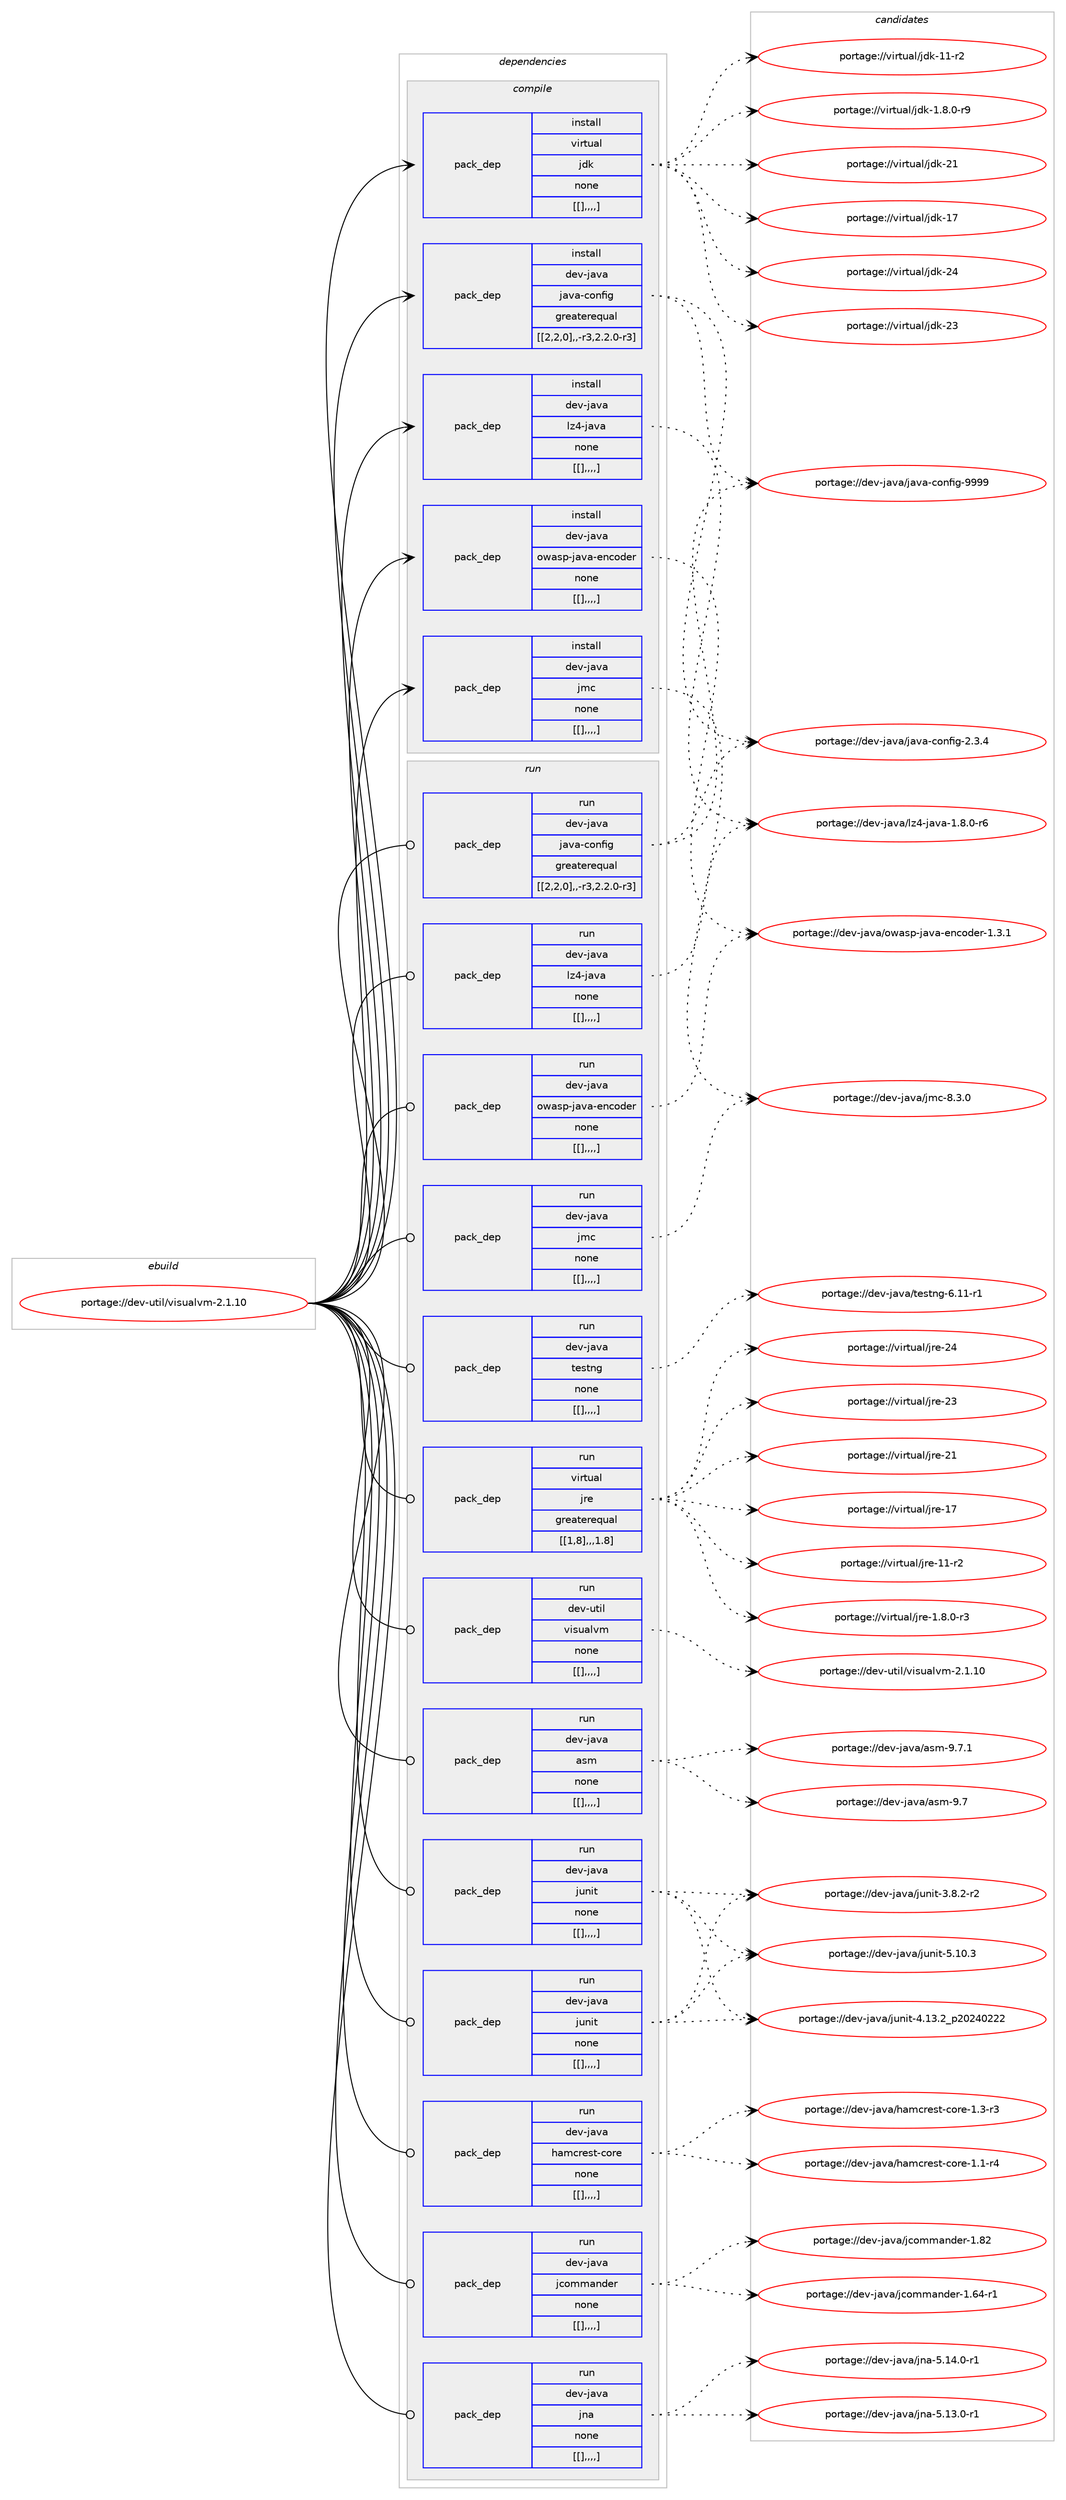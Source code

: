 digraph prolog {

# *************
# Graph options
# *************

newrank=true;
concentrate=true;
compound=true;
graph [rankdir=LR,fontname=Helvetica,fontsize=10,ranksep=1.5];#, ranksep=2.5, nodesep=0.2];
edge  [arrowhead=vee];
node  [fontname=Helvetica,fontsize=10];

# **********
# The ebuild
# **********

subgraph cluster_leftcol {
color=gray;
label=<<i>ebuild</i>>;
id [label="portage://dev-util/visualvm-2.1.10", color=red, width=4, href="../dev-util/visualvm-2.1.10.svg"];
}

# ****************
# The dependencies
# ****************

subgraph cluster_midcol {
color=gray;
label=<<i>dependencies</i>>;
subgraph cluster_compile {
fillcolor="#eeeeee";
style=filled;
label=<<i>compile</i>>;
subgraph pack164179 {
dependency232472 [label=<<TABLE BORDER="0" CELLBORDER="1" CELLSPACING="0" CELLPADDING="4" WIDTH="220"><TR><TD ROWSPAN="6" CELLPADDING="30">pack_dep</TD></TR><TR><TD WIDTH="110">install</TD></TR><TR><TD>dev-java</TD></TR><TR><TD>java-config</TD></TR><TR><TD>greaterequal</TD></TR><TR><TD>[[2,2,0],,-r3,2.2.0-r3]</TD></TR></TABLE>>, shape=none, color=blue];
}
id:e -> dependency232472:w [weight=20,style="solid",arrowhead="vee"];
subgraph pack164252 {
dependency232517 [label=<<TABLE BORDER="0" CELLBORDER="1" CELLSPACING="0" CELLPADDING="4" WIDTH="220"><TR><TD ROWSPAN="6" CELLPADDING="30">pack_dep</TD></TR><TR><TD WIDTH="110">install</TD></TR><TR><TD>dev-java</TD></TR><TR><TD>jmc</TD></TR><TR><TD>none</TD></TR><TR><TD>[[],,,,]</TD></TR></TABLE>>, shape=none, color=blue];
}
id:e -> dependency232517:w [weight=20,style="solid",arrowhead="vee"];
subgraph pack164267 {
dependency232529 [label=<<TABLE BORDER="0" CELLBORDER="1" CELLSPACING="0" CELLPADDING="4" WIDTH="220"><TR><TD ROWSPAN="6" CELLPADDING="30">pack_dep</TD></TR><TR><TD WIDTH="110">install</TD></TR><TR><TD>dev-java</TD></TR><TR><TD>lz4-java</TD></TR><TR><TD>none</TD></TR><TR><TD>[[],,,,]</TD></TR></TABLE>>, shape=none, color=blue];
}
id:e -> dependency232529:w [weight=20,style="solid",arrowhead="vee"];
subgraph pack164280 {
dependency232534 [label=<<TABLE BORDER="0" CELLBORDER="1" CELLSPACING="0" CELLPADDING="4" WIDTH="220"><TR><TD ROWSPAN="6" CELLPADDING="30">pack_dep</TD></TR><TR><TD WIDTH="110">install</TD></TR><TR><TD>dev-java</TD></TR><TR><TD>owasp-java-encoder</TD></TR><TR><TD>none</TD></TR><TR><TD>[[],,,,]</TD></TR></TABLE>>, shape=none, color=blue];
}
id:e -> dependency232534:w [weight=20,style="solid",arrowhead="vee"];
subgraph pack164283 {
dependency232547 [label=<<TABLE BORDER="0" CELLBORDER="1" CELLSPACING="0" CELLPADDING="4" WIDTH="220"><TR><TD ROWSPAN="6" CELLPADDING="30">pack_dep</TD></TR><TR><TD WIDTH="110">install</TD></TR><TR><TD>virtual</TD></TR><TR><TD>jdk</TD></TR><TR><TD>none</TD></TR><TR><TD>[[],,,,]</TD></TR></TABLE>>, shape=none, color=blue];
}
id:e -> dependency232547:w [weight=20,style="solid",arrowhead="vee"];
}
subgraph cluster_compileandrun {
fillcolor="#eeeeee";
style=filled;
label=<<i>compile and run</i>>;
}
subgraph cluster_run {
fillcolor="#eeeeee";
style=filled;
label=<<i>run</i>>;
subgraph pack164297 {
dependency232564 [label=<<TABLE BORDER="0" CELLBORDER="1" CELLSPACING="0" CELLPADDING="4" WIDTH="220"><TR><TD ROWSPAN="6" CELLPADDING="30">pack_dep</TD></TR><TR><TD WIDTH="110">run</TD></TR><TR><TD>dev-java</TD></TR><TR><TD>asm</TD></TR><TR><TD>none</TD></TR><TR><TD>[[],,,,]</TD></TR></TABLE>>, shape=none, color=blue];
}
id:e -> dependency232564:w [weight=20,style="solid",arrowhead="odot"];
subgraph pack164311 {
dependency232649 [label=<<TABLE BORDER="0" CELLBORDER="1" CELLSPACING="0" CELLPADDING="4" WIDTH="220"><TR><TD ROWSPAN="6" CELLPADDING="30">pack_dep</TD></TR><TR><TD WIDTH="110">run</TD></TR><TR><TD>dev-java</TD></TR><TR><TD>hamcrest-core</TD></TR><TR><TD>none</TD></TR><TR><TD>[[],,,,]</TD></TR></TABLE>>, shape=none, color=blue];
}
id:e -> dependency232649:w [weight=20,style="solid",arrowhead="odot"];
subgraph pack164371 {
dependency232654 [label=<<TABLE BORDER="0" CELLBORDER="1" CELLSPACING="0" CELLPADDING="4" WIDTH="220"><TR><TD ROWSPAN="6" CELLPADDING="30">pack_dep</TD></TR><TR><TD WIDTH="110">run</TD></TR><TR><TD>dev-java</TD></TR><TR><TD>java-config</TD></TR><TR><TD>greaterequal</TD></TR><TR><TD>[[2,2,0],,-r3,2.2.0-r3]</TD></TR></TABLE>>, shape=none, color=blue];
}
id:e -> dependency232654:w [weight=20,style="solid",arrowhead="odot"];
subgraph pack164375 {
dependency232706 [label=<<TABLE BORDER="0" CELLBORDER="1" CELLSPACING="0" CELLPADDING="4" WIDTH="220"><TR><TD ROWSPAN="6" CELLPADDING="30">pack_dep</TD></TR><TR><TD WIDTH="110">run</TD></TR><TR><TD>dev-java</TD></TR><TR><TD>jcommander</TD></TR><TR><TD>none</TD></TR><TR><TD>[[],,,,]</TD></TR></TABLE>>, shape=none, color=blue];
}
id:e -> dependency232706:w [weight=20,style="solid",arrowhead="odot"];
subgraph pack164413 {
dependency232744 [label=<<TABLE BORDER="0" CELLBORDER="1" CELLSPACING="0" CELLPADDING="4" WIDTH="220"><TR><TD ROWSPAN="6" CELLPADDING="30">pack_dep</TD></TR><TR><TD WIDTH="110">run</TD></TR><TR><TD>dev-java</TD></TR><TR><TD>jmc</TD></TR><TR><TD>none</TD></TR><TR><TD>[[],,,,]</TD></TR></TABLE>>, shape=none, color=blue];
}
id:e -> dependency232744:w [weight=20,style="solid",arrowhead="odot"];
subgraph pack164441 {
dependency232749 [label=<<TABLE BORDER="0" CELLBORDER="1" CELLSPACING="0" CELLPADDING="4" WIDTH="220"><TR><TD ROWSPAN="6" CELLPADDING="30">pack_dep</TD></TR><TR><TD WIDTH="110">run</TD></TR><TR><TD>dev-java</TD></TR><TR><TD>jna</TD></TR><TR><TD>none</TD></TR><TR><TD>[[],,,,]</TD></TR></TABLE>>, shape=none, color=blue];
}
id:e -> dependency232749:w [weight=20,style="solid",arrowhead="odot"];
subgraph pack164459 {
dependency232803 [label=<<TABLE BORDER="0" CELLBORDER="1" CELLSPACING="0" CELLPADDING="4" WIDTH="220"><TR><TD ROWSPAN="6" CELLPADDING="30">pack_dep</TD></TR><TR><TD WIDTH="110">run</TD></TR><TR><TD>dev-java</TD></TR><TR><TD>junit</TD></TR><TR><TD>none</TD></TR><TR><TD>[[],,,,]</TD></TR></TABLE>>, shape=none, color=blue];
}
id:e -> dependency232803:w [weight=20,style="solid",arrowhead="odot"];
subgraph pack164481 {
dependency232822 [label=<<TABLE BORDER="0" CELLBORDER="1" CELLSPACING="0" CELLPADDING="4" WIDTH="220"><TR><TD ROWSPAN="6" CELLPADDING="30">pack_dep</TD></TR><TR><TD WIDTH="110">run</TD></TR><TR><TD>dev-java</TD></TR><TR><TD>junit</TD></TR><TR><TD>none</TD></TR><TR><TD>[[],,,,]</TD></TR></TABLE>>, shape=none, color=blue];
}
id:e -> dependency232822:w [weight=20,style="solid",arrowhead="odot"];
subgraph pack164494 {
dependency232874 [label=<<TABLE BORDER="0" CELLBORDER="1" CELLSPACING="0" CELLPADDING="4" WIDTH="220"><TR><TD ROWSPAN="6" CELLPADDING="30">pack_dep</TD></TR><TR><TD WIDTH="110">run</TD></TR><TR><TD>dev-java</TD></TR><TR><TD>lz4-java</TD></TR><TR><TD>none</TD></TR><TR><TD>[[],,,,]</TD></TR></TABLE>>, shape=none, color=blue];
}
id:e -> dependency232874:w [weight=20,style="solid",arrowhead="odot"];
subgraph pack164533 {
dependency232877 [label=<<TABLE BORDER="0" CELLBORDER="1" CELLSPACING="0" CELLPADDING="4" WIDTH="220"><TR><TD ROWSPAN="6" CELLPADDING="30">pack_dep</TD></TR><TR><TD WIDTH="110">run</TD></TR><TR><TD>dev-java</TD></TR><TR><TD>owasp-java-encoder</TD></TR><TR><TD>none</TD></TR><TR><TD>[[],,,,]</TD></TR></TABLE>>, shape=none, color=blue];
}
id:e -> dependency232877:w [weight=20,style="solid",arrowhead="odot"];
subgraph pack164534 {
dependency232880 [label=<<TABLE BORDER="0" CELLBORDER="1" CELLSPACING="0" CELLPADDING="4" WIDTH="220"><TR><TD ROWSPAN="6" CELLPADDING="30">pack_dep</TD></TR><TR><TD WIDTH="110">run</TD></TR><TR><TD>dev-java</TD></TR><TR><TD>testng</TD></TR><TR><TD>none</TD></TR><TR><TD>[[],,,,]</TD></TR></TABLE>>, shape=none, color=blue];
}
id:e -> dependency232880:w [weight=20,style="solid",arrowhead="odot"];
subgraph pack164547 {
dependency232908 [label=<<TABLE BORDER="0" CELLBORDER="1" CELLSPACING="0" CELLPADDING="4" WIDTH="220"><TR><TD ROWSPAN="6" CELLPADDING="30">pack_dep</TD></TR><TR><TD WIDTH="110">run</TD></TR><TR><TD>virtual</TD></TR><TR><TD>jre</TD></TR><TR><TD>greaterequal</TD></TR><TR><TD>[[1,8],,,1.8]</TD></TR></TABLE>>, shape=none, color=blue];
}
id:e -> dependency232908:w [weight=20,style="solid",arrowhead="odot"];
subgraph pack164562 {
dependency232956 [label=<<TABLE BORDER="0" CELLBORDER="1" CELLSPACING="0" CELLPADDING="4" WIDTH="220"><TR><TD ROWSPAN="6" CELLPADDING="30">pack_dep</TD></TR><TR><TD WIDTH="110">run</TD></TR><TR><TD>dev-util</TD></TR><TR><TD>visualvm</TD></TR><TR><TD>none</TD></TR><TR><TD>[[],,,,]</TD></TR></TABLE>>, shape=none, color=blue];
}
id:e -> dependency232956:w [weight=20,style="solid",arrowhead="odot"];
}
}

# **************
# The candidates
# **************

subgraph cluster_choices {
rank=same;
color=gray;
label=<<i>candidates</i>>;

subgraph choice163808 {
color=black;
nodesep=1;
choice10010111845106971189747106971189745991111101021051034557575757 [label="portage://dev-java/java-config-9999", color=red, width=4,href="../dev-java/java-config-9999.svg"];
choice1001011184510697118974710697118974599111110102105103455046514652 [label="portage://dev-java/java-config-2.3.4", color=red, width=4,href="../dev-java/java-config-2.3.4.svg"];
dependency232472:e -> choice10010111845106971189747106971189745991111101021051034557575757:w [style=dotted,weight="100"];
dependency232472:e -> choice1001011184510697118974710697118974599111110102105103455046514652:w [style=dotted,weight="100"];
}
subgraph choice163810 {
color=black;
nodesep=1;
choice1001011184510697118974710610999455646514648 [label="portage://dev-java/jmc-8.3.0", color=red, width=4,href="../dev-java/jmc-8.3.0.svg"];
dependency232517:e -> choice1001011184510697118974710610999455646514648:w [style=dotted,weight="100"];
}
subgraph choice163831 {
color=black;
nodesep=1;
choice10010111845106971189747108122524510697118974549465646484511454 [label="portage://dev-java/lz4-java-1.8.0-r6", color=red, width=4,href="../dev-java/lz4-java-1.8.0-r6.svg"];
dependency232529:e -> choice10010111845106971189747108122524510697118974549465646484511454:w [style=dotted,weight="100"];
}
subgraph choice163833 {
color=black;
nodesep=1;
choice10010111845106971189747111119971151124510697118974510111099111100101114454946514649 [label="portage://dev-java/owasp-java-encoder-1.3.1", color=red, width=4,href="../dev-java/owasp-java-encoder-1.3.1.svg"];
dependency232534:e -> choice10010111845106971189747111119971151124510697118974510111099111100101114454946514649:w [style=dotted,weight="100"];
}
subgraph choice163835 {
color=black;
nodesep=1;
choice1181051141161179710847106100107455052 [label="portage://virtual/jdk-24", color=red, width=4,href="../virtual/jdk-24.svg"];
choice1181051141161179710847106100107455051 [label="portage://virtual/jdk-23", color=red, width=4,href="../virtual/jdk-23.svg"];
choice1181051141161179710847106100107455049 [label="portage://virtual/jdk-21", color=red, width=4,href="../virtual/jdk-21.svg"];
choice1181051141161179710847106100107454955 [label="portage://virtual/jdk-17", color=red, width=4,href="../virtual/jdk-17.svg"];
choice11810511411611797108471061001074549494511450 [label="portage://virtual/jdk-11-r2", color=red, width=4,href="../virtual/jdk-11-r2.svg"];
choice11810511411611797108471061001074549465646484511457 [label="portage://virtual/jdk-1.8.0-r9", color=red, width=4,href="../virtual/jdk-1.8.0-r9.svg"];
dependency232547:e -> choice1181051141161179710847106100107455052:w [style=dotted,weight="100"];
dependency232547:e -> choice1181051141161179710847106100107455051:w [style=dotted,weight="100"];
dependency232547:e -> choice1181051141161179710847106100107455049:w [style=dotted,weight="100"];
dependency232547:e -> choice1181051141161179710847106100107454955:w [style=dotted,weight="100"];
dependency232547:e -> choice11810511411611797108471061001074549494511450:w [style=dotted,weight="100"];
dependency232547:e -> choice11810511411611797108471061001074549465646484511457:w [style=dotted,weight="100"];
}
subgraph choice163857 {
color=black;
nodesep=1;
choice1001011184510697118974797115109455746554649 [label="portage://dev-java/asm-9.7.1", color=red, width=4,href="../dev-java/asm-9.7.1.svg"];
choice100101118451069711897479711510945574655 [label="portage://dev-java/asm-9.7", color=red, width=4,href="../dev-java/asm-9.7.svg"];
dependency232564:e -> choice1001011184510697118974797115109455746554649:w [style=dotted,weight="100"];
dependency232564:e -> choice100101118451069711897479711510945574655:w [style=dotted,weight="100"];
}
subgraph choice163861 {
color=black;
nodesep=1;
choice1001011184510697118974710497109991141011151164599111114101454946514511451 [label="portage://dev-java/hamcrest-core-1.3-r3", color=red, width=4,href="../dev-java/hamcrest-core-1.3-r3.svg"];
choice1001011184510697118974710497109991141011151164599111114101454946494511452 [label="portage://dev-java/hamcrest-core-1.1-r4", color=red, width=4,href="../dev-java/hamcrest-core-1.1-r4.svg"];
dependency232649:e -> choice1001011184510697118974710497109991141011151164599111114101454946514511451:w [style=dotted,weight="100"];
dependency232649:e -> choice1001011184510697118974710497109991141011151164599111114101454946494511452:w [style=dotted,weight="100"];
}
subgraph choice163864 {
color=black;
nodesep=1;
choice10010111845106971189747106971189745991111101021051034557575757 [label="portage://dev-java/java-config-9999", color=red, width=4,href="../dev-java/java-config-9999.svg"];
choice1001011184510697118974710697118974599111110102105103455046514652 [label="portage://dev-java/java-config-2.3.4", color=red, width=4,href="../dev-java/java-config-2.3.4.svg"];
dependency232654:e -> choice10010111845106971189747106971189745991111101021051034557575757:w [style=dotted,weight="100"];
dependency232654:e -> choice1001011184510697118974710697118974599111110102105103455046514652:w [style=dotted,weight="100"];
}
subgraph choice163868 {
color=black;
nodesep=1;
choice1001011184510697118974710699111109109971101001011144549465650 [label="portage://dev-java/jcommander-1.82", color=red, width=4,href="../dev-java/jcommander-1.82.svg"];
choice10010111845106971189747106991111091099711010010111445494654524511449 [label="portage://dev-java/jcommander-1.64-r1", color=red, width=4,href="../dev-java/jcommander-1.64-r1.svg"];
dependency232706:e -> choice1001011184510697118974710699111109109971101001011144549465650:w [style=dotted,weight="100"];
dependency232706:e -> choice10010111845106971189747106991111091099711010010111445494654524511449:w [style=dotted,weight="100"];
}
subgraph choice163872 {
color=black;
nodesep=1;
choice1001011184510697118974710610999455646514648 [label="portage://dev-java/jmc-8.3.0", color=red, width=4,href="../dev-java/jmc-8.3.0.svg"];
dependency232744:e -> choice1001011184510697118974710610999455646514648:w [style=dotted,weight="100"];
}
subgraph choice163873 {
color=black;
nodesep=1;
choice1001011184510697118974710611097455346495246484511449 [label="portage://dev-java/jna-5.14.0-r1", color=red, width=4,href="../dev-java/jna-5.14.0-r1.svg"];
choice1001011184510697118974710611097455346495146484511449 [label="portage://dev-java/jna-5.13.0-r1", color=red, width=4,href="../dev-java/jna-5.13.0-r1.svg"];
dependency232749:e -> choice1001011184510697118974710611097455346495246484511449:w [style=dotted,weight="100"];
dependency232749:e -> choice1001011184510697118974710611097455346495146484511449:w [style=dotted,weight="100"];
}
subgraph choice163895 {
color=black;
nodesep=1;
choice1001011184510697118974710611711010511645534649484651 [label="portage://dev-java/junit-5.10.3", color=red, width=4,href="../dev-java/junit-5.10.3.svg"];
choice1001011184510697118974710611711010511645524649514650951125048505248505050 [label="portage://dev-java/junit-4.13.2_p20240222", color=red, width=4,href="../dev-java/junit-4.13.2_p20240222.svg"];
choice100101118451069711897471061171101051164551465646504511450 [label="portage://dev-java/junit-3.8.2-r2", color=red, width=4,href="../dev-java/junit-3.8.2-r2.svg"];
dependency232803:e -> choice1001011184510697118974710611711010511645534649484651:w [style=dotted,weight="100"];
dependency232803:e -> choice1001011184510697118974710611711010511645524649514650951125048505248505050:w [style=dotted,weight="100"];
dependency232803:e -> choice100101118451069711897471061171101051164551465646504511450:w [style=dotted,weight="100"];
}
subgraph choice163905 {
color=black;
nodesep=1;
choice1001011184510697118974710611711010511645534649484651 [label="portage://dev-java/junit-5.10.3", color=red, width=4,href="../dev-java/junit-5.10.3.svg"];
choice1001011184510697118974710611711010511645524649514650951125048505248505050 [label="portage://dev-java/junit-4.13.2_p20240222", color=red, width=4,href="../dev-java/junit-4.13.2_p20240222.svg"];
choice100101118451069711897471061171101051164551465646504511450 [label="portage://dev-java/junit-3.8.2-r2", color=red, width=4,href="../dev-java/junit-3.8.2-r2.svg"];
dependency232822:e -> choice1001011184510697118974710611711010511645534649484651:w [style=dotted,weight="100"];
dependency232822:e -> choice1001011184510697118974710611711010511645524649514650951125048505248505050:w [style=dotted,weight="100"];
dependency232822:e -> choice100101118451069711897471061171101051164551465646504511450:w [style=dotted,weight="100"];
}
subgraph choice163916 {
color=black;
nodesep=1;
choice10010111845106971189747108122524510697118974549465646484511454 [label="portage://dev-java/lz4-java-1.8.0-r6", color=red, width=4,href="../dev-java/lz4-java-1.8.0-r6.svg"];
dependency232874:e -> choice10010111845106971189747108122524510697118974549465646484511454:w [style=dotted,weight="100"];
}
subgraph choice163934 {
color=black;
nodesep=1;
choice10010111845106971189747111119971151124510697118974510111099111100101114454946514649 [label="portage://dev-java/owasp-java-encoder-1.3.1", color=red, width=4,href="../dev-java/owasp-java-encoder-1.3.1.svg"];
dependency232877:e -> choice10010111845106971189747111119971151124510697118974510111099111100101114454946514649:w [style=dotted,weight="100"];
}
subgraph choice163939 {
color=black;
nodesep=1;
choice1001011184510697118974711610111511611010345544649494511449 [label="portage://dev-java/testng-6.11-r1", color=red, width=4,href="../dev-java/testng-6.11-r1.svg"];
dependency232880:e -> choice1001011184510697118974711610111511611010345544649494511449:w [style=dotted,weight="100"];
}
subgraph choice163942 {
color=black;
nodesep=1;
choice1181051141161179710847106114101455052 [label="portage://virtual/jre-24", color=red, width=4,href="../virtual/jre-24.svg"];
choice1181051141161179710847106114101455051 [label="portage://virtual/jre-23", color=red, width=4,href="../virtual/jre-23.svg"];
choice1181051141161179710847106114101455049 [label="portage://virtual/jre-21", color=red, width=4,href="../virtual/jre-21.svg"];
choice1181051141161179710847106114101454955 [label="portage://virtual/jre-17", color=red, width=4,href="../virtual/jre-17.svg"];
choice11810511411611797108471061141014549494511450 [label="portage://virtual/jre-11-r2", color=red, width=4,href="../virtual/jre-11-r2.svg"];
choice11810511411611797108471061141014549465646484511451 [label="portage://virtual/jre-1.8.0-r3", color=red, width=4,href="../virtual/jre-1.8.0-r3.svg"];
dependency232908:e -> choice1181051141161179710847106114101455052:w [style=dotted,weight="100"];
dependency232908:e -> choice1181051141161179710847106114101455051:w [style=dotted,weight="100"];
dependency232908:e -> choice1181051141161179710847106114101455049:w [style=dotted,weight="100"];
dependency232908:e -> choice1181051141161179710847106114101454955:w [style=dotted,weight="100"];
dependency232908:e -> choice11810511411611797108471061141014549494511450:w [style=dotted,weight="100"];
dependency232908:e -> choice11810511411611797108471061141014549465646484511451:w [style=dotted,weight="100"];
}
subgraph choice163958 {
color=black;
nodesep=1;
choice10010111845117116105108471181051151179710811810945504649464948 [label="portage://dev-util/visualvm-2.1.10", color=red, width=4,href="../dev-util/visualvm-2.1.10.svg"];
dependency232956:e -> choice10010111845117116105108471181051151179710811810945504649464948:w [style=dotted,weight="100"];
}
}

}
